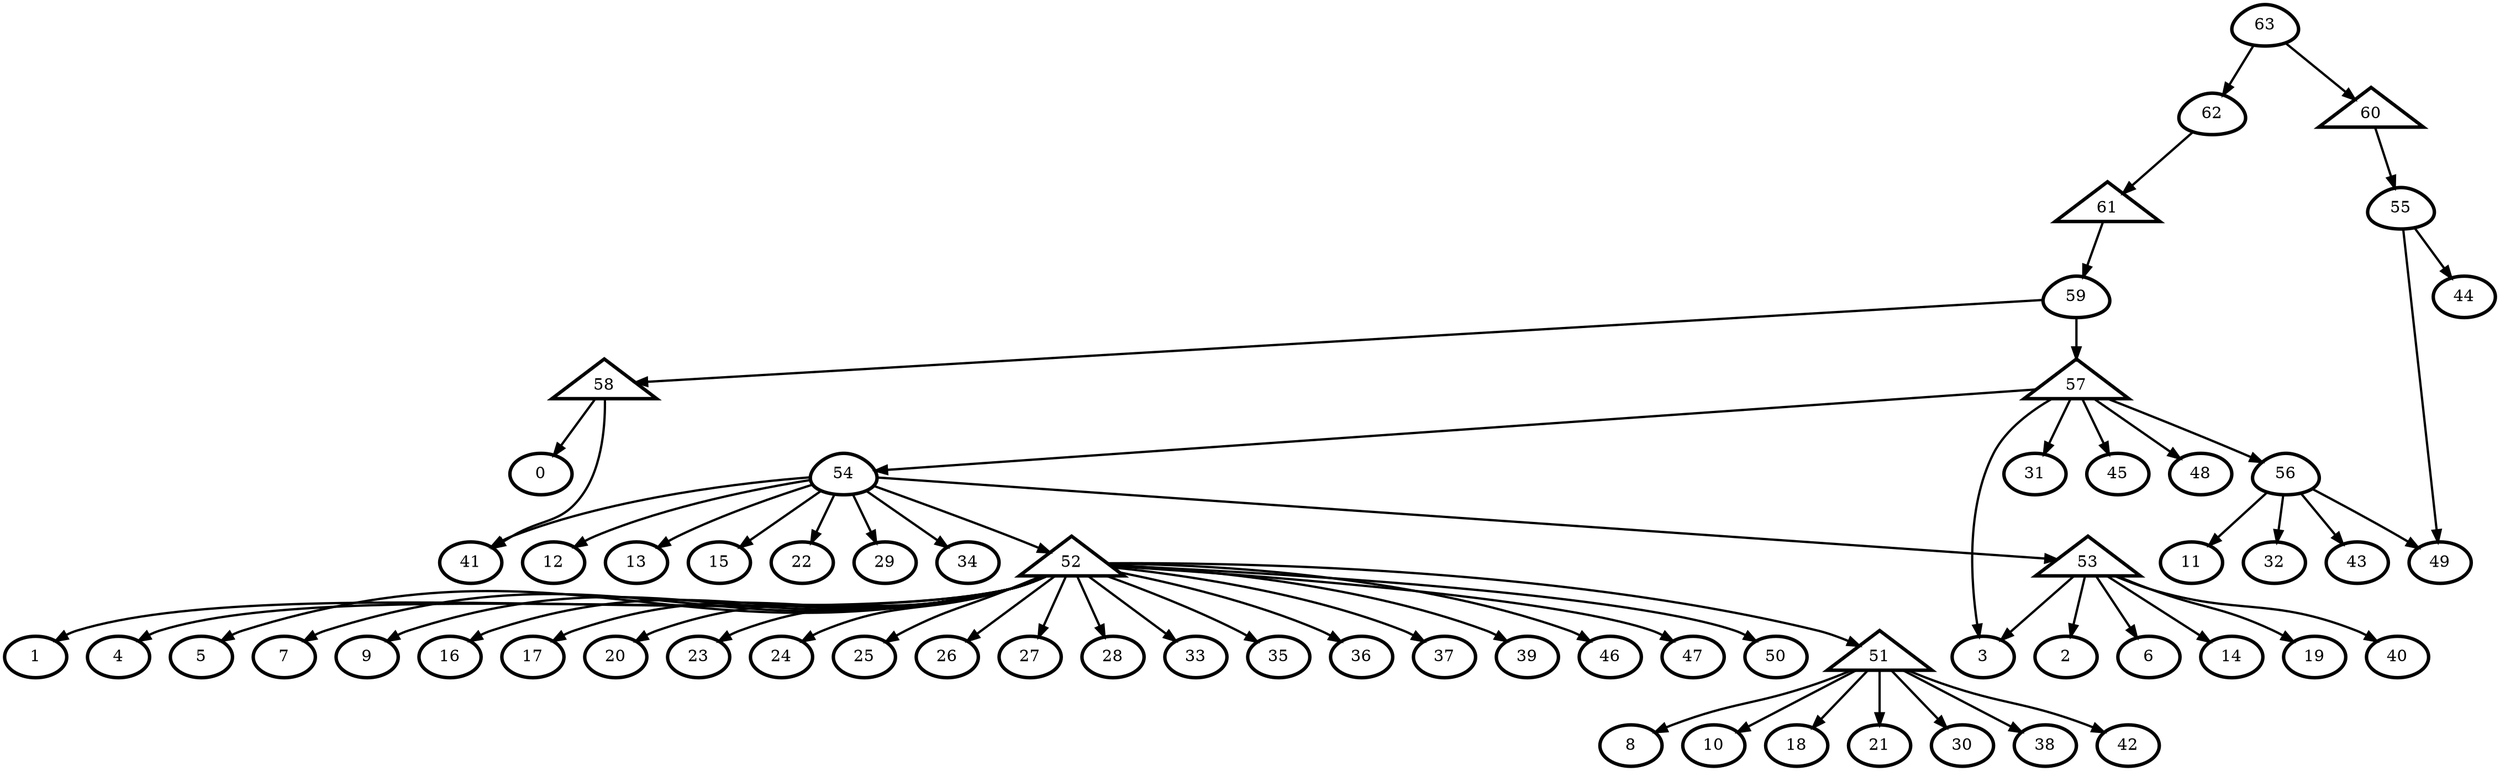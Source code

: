 digraph G {
    0 [penwidth=3,label="0"]
    1 [penwidth=3,label="1"]
    2 [penwidth=3,label="2"]
    3 [penwidth=3,label="3"]
    4 [penwidth=3,label="4"]
    5 [penwidth=3,label="5"]
    6 [penwidth=3,label="6"]
    7 [penwidth=3,label="7"]
    8 [penwidth=3,label="8"]
    9 [penwidth=3,label="9"]
    10 [penwidth=3,label="10"]
    11 [penwidth=3,label="11"]
    12 [penwidth=3,label="12"]
    13 [penwidth=3,label="13"]
    14 [penwidth=3,label="14"]
    15 [penwidth=3,label="15"]
    16 [penwidth=3,label="16"]
    17 [penwidth=3,label="17"]
    18 [penwidth=3,label="18"]
    19 [penwidth=3,label="19"]
    20 [penwidth=3,label="20"]
    21 [penwidth=3,label="21"]
    22 [penwidth=3,label="22"]
    23 [penwidth=3,label="23"]
    24 [penwidth=3,label="24"]
    25 [penwidth=3,label="25"]
    26 [penwidth=3,label="26"]
    27 [penwidth=3,label="27"]
    28 [penwidth=3,label="28"]
    29 [penwidth=3,label="29"]
    30 [penwidth=3,label="30"]
    31 [penwidth=3,label="31"]
    32 [penwidth=3,label="32"]
    33 [penwidth=3,label="33"]
    34 [penwidth=3,label="34"]
    35 [penwidth=3,label="35"]
    36 [penwidth=3,label="36"]
    37 [penwidth=3,label="37"]
    38 [penwidth=3,label="38"]
    39 [penwidth=3,label="39"]
    40 [penwidth=3,label="40"]
    41 [penwidth=3,label="41"]
    42 [penwidth=3,label="42"]
    43 [penwidth=3,label="43"]
    44 [penwidth=3,label="44"]
    45 [penwidth=3,label="45"]
    46 [penwidth=3,label="46"]
    47 [penwidth=3,label="47"]
    48 [penwidth=3,label="48"]
    49 [penwidth=3,label="49"]
    50 [penwidth=3,label="50"]
    51 [penwidth=3,label="54",shape = "egg"]
    52 [penwidth=3,label="55",shape = "egg"]
    53 [penwidth=3,label="56",shape = "egg"]
    54 [penwidth=3,label="59",shape = "egg"]
    55 [penwidth=3,label="62",shape = "egg"]
    56 [penwidth=3,label="51",shape = "triangle"]
    57 [penwidth=3,label="52",shape = "triangle"]
    58 [penwidth=3,label="53",shape = "triangle"]
    59 [penwidth=3,label="57",shape = "triangle"]
    60 [penwidth=3,label="58",shape = "triangle"]
    61 [penwidth=3,label="60",shape = "triangle"]
    62 [penwidth=3,label="61",shape = "triangle"]
    63 [penwidth=3,label="63",shape = "egg"]

    56 -> 10 [penwidth=2]
    56 -> 38 [penwidth=2]
    56 -> 18 [penwidth=2]
    56 -> 21 [penwidth=2]
    56 -> 8 [penwidth=2]
    56 -> 42 [penwidth=2]
    56 -> 30 [penwidth=2]
    57 -> 33 [penwidth=2]
    57 -> 25 [penwidth=2]
    57 -> 28 [penwidth=2]
    57 -> 50 [penwidth=2]
    57 -> 35 [penwidth=2]
    57 -> 27 [penwidth=2]
    57 -> 5 [penwidth=2]
    57 -> 24 [penwidth=2]
    57 -> 7 [penwidth=2]
    57 -> 17 [penwidth=2]
    57 -> 1 [penwidth=2]
    57 -> 47 [penwidth=2]
    57 -> 56 [penwidth=2]
    57 -> 26 [penwidth=2]
    57 -> 37 [penwidth=2]
    57 -> 16 [penwidth=2]
    57 -> 46 [penwidth=2]
    57 -> 36 [penwidth=2]
    57 -> 39 [penwidth=2]
    57 -> 4 [penwidth=2]
    57 -> 20 [penwidth=2]
    57 -> 23 [penwidth=2]
    57 -> 9 [penwidth=2]
    58 -> 3 [penwidth=2]
    58 -> 14 [penwidth=2]
    58 -> 19 [penwidth=2]
    58 -> 40 [penwidth=2]
    58 -> 6 [penwidth=2]
    58 -> 2 [penwidth=2]
    51 -> 29 [penwidth=2]
    51 -> 22 [penwidth=2]
    51 -> 13 [penwidth=2]
    51 -> 15 [penwidth=2]
    51 -> 12 [penwidth=2]
    51 -> 58 [penwidth=2]
    51 -> 41 [penwidth=2]
    51 -> 34 [penwidth=2]
    51 -> 57 [penwidth=2]
    52 -> 44 [penwidth=2]
    52 -> 49 [penwidth=2]
    53 -> 11 [penwidth=2]
    53 -> 32 [penwidth=2]
    53 -> 49 [penwidth=2]
    53 -> 43 [penwidth=2]
    59 -> 3 [penwidth=2]
    59 -> 51 [penwidth=2]
    59 -> 48 [penwidth=2]
    59 -> 53 [penwidth=2]
    59 -> 31 [penwidth=2]
    59 -> 45 [penwidth=2]
    60 -> 41 [penwidth=2]
    60 -> 0 [penwidth=2]
    54 -> 60 [penwidth=2]
    54 -> 59 [penwidth=2]
    61 -> 52 [penwidth=2]
    62 -> 54 [penwidth=2]
    55 -> 62 [penwidth=2]
    63 -> 61 [penwidth=2]
    63 -> 55 [penwidth=2]
}